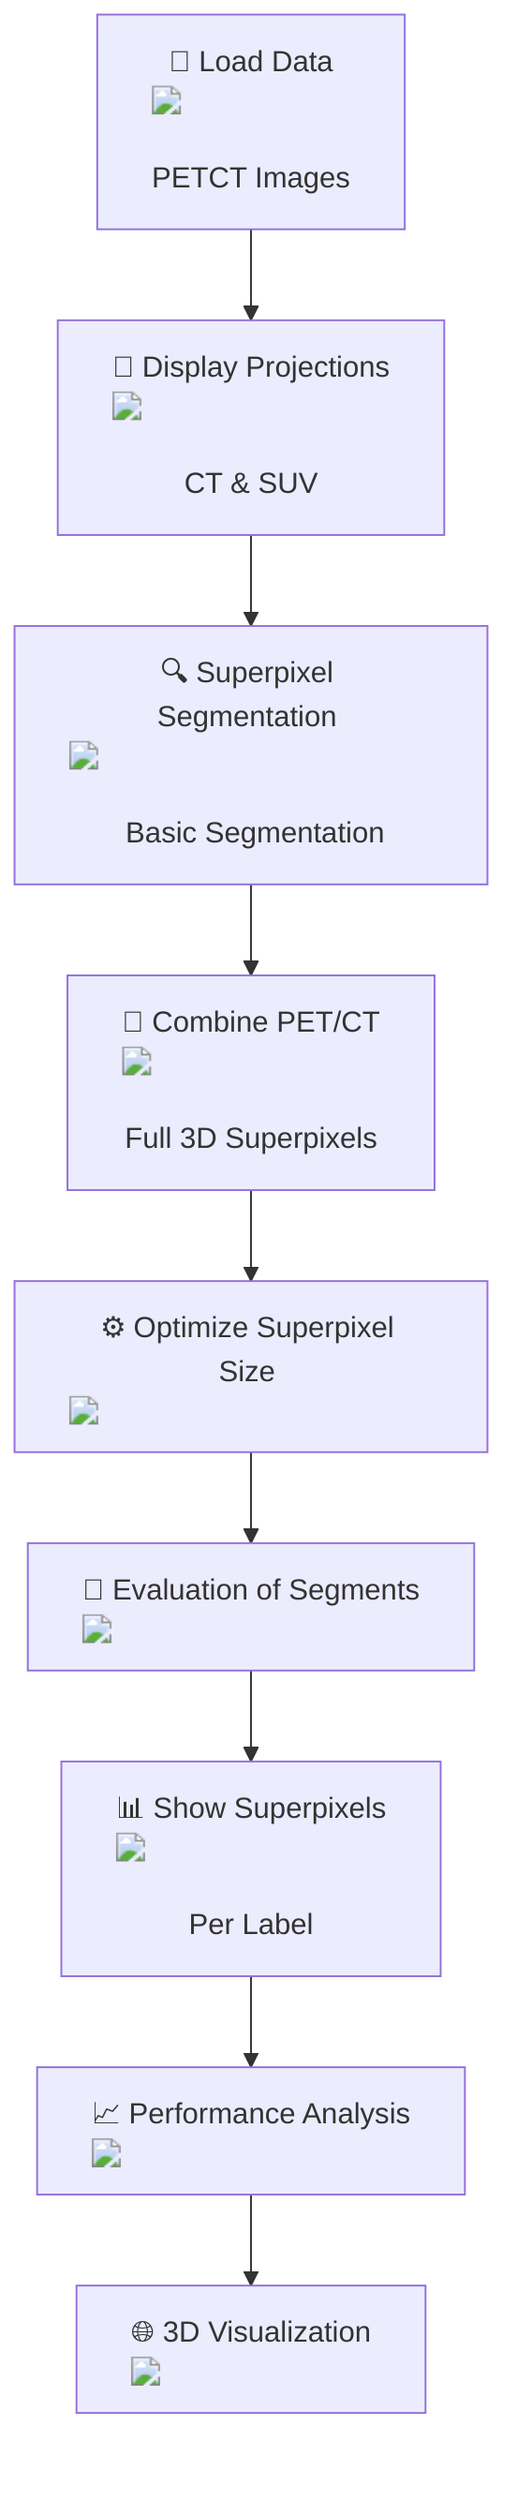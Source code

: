 flowchart TD
    A["📁 Load Data <img src='file.svg'/> <br/> PETCT Images"] --> B["📝 Display Projections <img src='dummy_plots/montage2d.svg'/> <br/> CT & SUV"]
    B --> C["🔍 Superpixel Segmentation <img src='column_split.svg'/> <br/> Basic Segmentation"]
    C --> D["🔗 Combine PET/CT <img src='dummy_plots/lineplot_template.svg'/> <br/> Full 3D Superpixels"]
    D --> E["⚙️ Optimize Superpixel Size <img src='brain.svg'/>"]
    E --> F["🔎 Evaluation of Segments <img src='table.svg'/>"]
    F --> G["📊 Show Superpixels <img src='dummy_plots/scatter_plot_template.svg'/> <br/> Per Label"]
    G --> H["📈 Performance Analysis <img src='hist_template.svg'/>"]
    H --> I["🌐 3D Visualization <img src='image.svg'/>"]